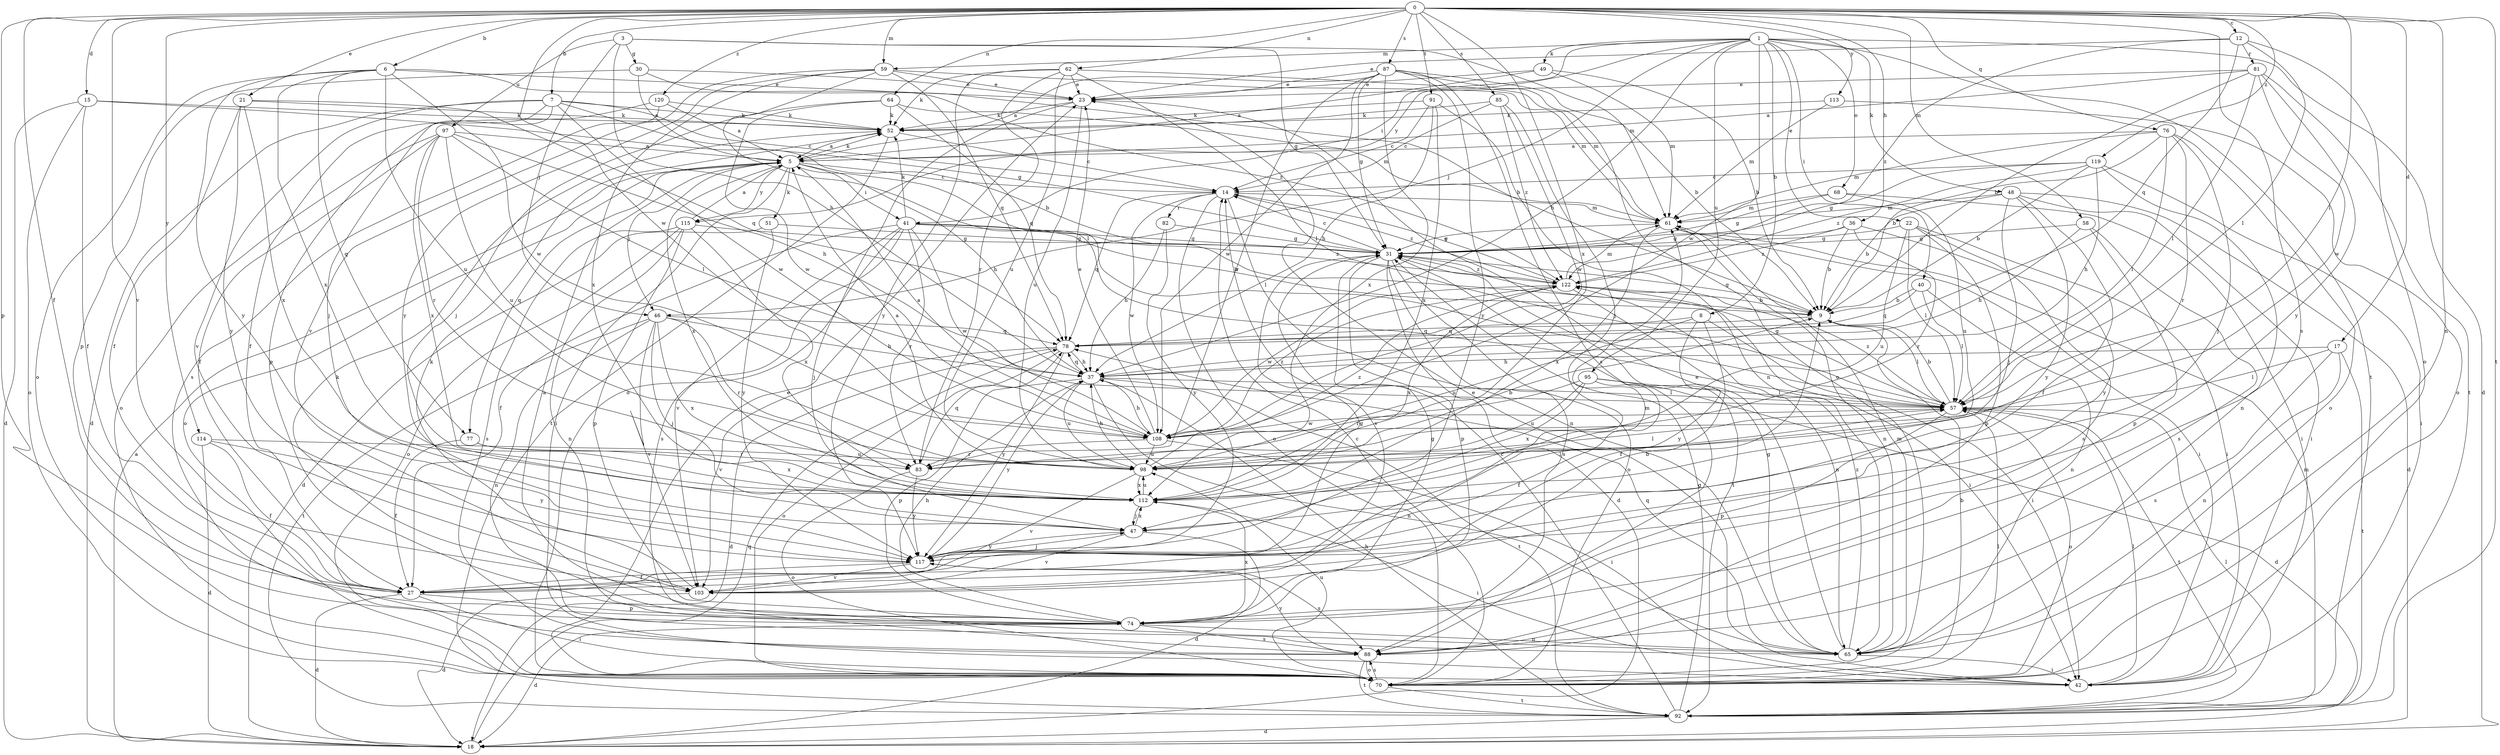 strict digraph  {
0;
1;
3;
5;
6;
7;
8;
9;
12;
14;
15;
17;
18;
21;
22;
23;
27;
30;
31;
36;
37;
40;
41;
42;
46;
47;
48;
49;
51;
52;
57;
58;
59;
61;
62;
64;
65;
68;
70;
74;
76;
77;
78;
81;
82;
83;
85;
87;
88;
91;
92;
95;
97;
98;
103;
108;
112;
113;
114;
115;
117;
119;
120;
122;
0 -> 6  [label=b];
0 -> 7  [label=b];
0 -> 12  [label=c];
0 -> 15  [label=d];
0 -> 17  [label=d];
0 -> 21  [label=e];
0 -> 27  [label=f];
0 -> 36  [label=h];
0 -> 57  [label=l];
0 -> 58  [label=m];
0 -> 59  [label=m];
0 -> 62  [label=n];
0 -> 64  [label=n];
0 -> 65  [label=n];
0 -> 74  [label=p];
0 -> 76  [label=q];
0 -> 85  [label=s];
0 -> 87  [label=s];
0 -> 88  [label=s];
0 -> 91  [label=t];
0 -> 92  [label=t];
0 -> 103  [label=v];
0 -> 108  [label=w];
0 -> 112  [label=x];
0 -> 113  [label=y];
0 -> 114  [label=y];
0 -> 119  [label=z];
0 -> 120  [label=z];
1 -> 8  [label=b];
1 -> 18  [label=d];
1 -> 22  [label=e];
1 -> 37  [label=h];
1 -> 40  [label=i];
1 -> 41  [label=i];
1 -> 46  [label=j];
1 -> 48  [label=k];
1 -> 49  [label=k];
1 -> 59  [label=m];
1 -> 68  [label=o];
1 -> 92  [label=t];
1 -> 95  [label=u];
1 -> 108  [label=w];
1 -> 115  [label=y];
3 -> 30  [label=g];
3 -> 31  [label=g];
3 -> 37  [label=h];
3 -> 46  [label=j];
3 -> 61  [label=m];
3 -> 97  [label=u];
5 -> 14  [label=c];
5 -> 37  [label=h];
5 -> 41  [label=i];
5 -> 42  [label=i];
5 -> 46  [label=j];
5 -> 51  [label=k];
5 -> 52  [label=k];
5 -> 57  [label=l];
5 -> 70  [label=o];
5 -> 77  [label=q];
5 -> 112  [label=x];
5 -> 115  [label=y];
6 -> 23  [label=e];
6 -> 70  [label=o];
6 -> 77  [label=q];
6 -> 98  [label=u];
6 -> 108  [label=w];
6 -> 112  [label=x];
6 -> 117  [label=y];
6 -> 122  [label=z];
7 -> 14  [label=c];
7 -> 18  [label=d];
7 -> 27  [label=f];
7 -> 31  [label=g];
7 -> 47  [label=j];
7 -> 52  [label=k];
7 -> 103  [label=v];
7 -> 108  [label=w];
8 -> 27  [label=f];
8 -> 42  [label=i];
8 -> 78  [label=q];
8 -> 98  [label=u];
8 -> 117  [label=y];
9 -> 31  [label=g];
9 -> 57  [label=l];
9 -> 78  [label=q];
12 -> 23  [label=e];
12 -> 57  [label=l];
12 -> 70  [label=o];
12 -> 78  [label=q];
12 -> 81  [label=r];
12 -> 122  [label=z];
14 -> 61  [label=m];
14 -> 65  [label=n];
14 -> 70  [label=o];
14 -> 78  [label=q];
14 -> 82  [label=r];
14 -> 108  [label=w];
14 -> 122  [label=z];
15 -> 9  [label=b];
15 -> 18  [label=d];
15 -> 27  [label=f];
15 -> 52  [label=k];
15 -> 70  [label=o];
17 -> 37  [label=h];
17 -> 57  [label=l];
17 -> 65  [label=n];
17 -> 88  [label=s];
17 -> 92  [label=t];
18 -> 5  [label=a];
18 -> 78  [label=q];
21 -> 27  [label=f];
21 -> 52  [label=k];
21 -> 78  [label=q];
21 -> 112  [label=x];
21 -> 117  [label=y];
22 -> 31  [label=g];
22 -> 42  [label=i];
22 -> 57  [label=l];
22 -> 74  [label=p];
22 -> 88  [label=s];
22 -> 98  [label=u];
23 -> 52  [label=k];
23 -> 70  [label=o];
23 -> 98  [label=u];
27 -> 18  [label=d];
27 -> 31  [label=g];
27 -> 42  [label=i];
27 -> 74  [label=p];
30 -> 5  [label=a];
30 -> 9  [label=b];
30 -> 23  [label=e];
30 -> 74  [label=p];
31 -> 14  [label=c];
31 -> 18  [label=d];
31 -> 70  [label=o];
31 -> 74  [label=p];
31 -> 88  [label=s];
31 -> 92  [label=t];
31 -> 103  [label=v];
31 -> 122  [label=z];
36 -> 9  [label=b];
36 -> 31  [label=g];
36 -> 83  [label=r];
36 -> 117  [label=y];
36 -> 122  [label=z];
37 -> 57  [label=l];
37 -> 65  [label=n];
37 -> 74  [label=p];
37 -> 78  [label=q];
37 -> 92  [label=t];
37 -> 98  [label=u];
37 -> 117  [label=y];
40 -> 9  [label=b];
40 -> 57  [label=l];
40 -> 65  [label=n];
40 -> 78  [label=q];
41 -> 9  [label=b];
41 -> 27  [label=f];
41 -> 31  [label=g];
41 -> 47  [label=j];
41 -> 52  [label=k];
41 -> 83  [label=r];
41 -> 88  [label=s];
41 -> 103  [label=v];
41 -> 108  [label=w];
41 -> 122  [label=z];
42 -> 23  [label=e];
42 -> 57  [label=l];
46 -> 37  [label=h];
46 -> 47  [label=j];
46 -> 65  [label=n];
46 -> 78  [label=q];
46 -> 83  [label=r];
46 -> 92  [label=t];
46 -> 103  [label=v];
46 -> 112  [label=x];
47 -> 18  [label=d];
47 -> 103  [label=v];
47 -> 112  [label=x];
47 -> 117  [label=y];
48 -> 9  [label=b];
48 -> 18  [label=d];
48 -> 27  [label=f];
48 -> 42  [label=i];
48 -> 47  [label=j];
48 -> 61  [label=m];
48 -> 117  [label=y];
49 -> 5  [label=a];
49 -> 9  [label=b];
49 -> 23  [label=e];
49 -> 61  [label=m];
51 -> 18  [label=d];
51 -> 31  [label=g];
51 -> 117  [label=y];
52 -> 5  [label=a];
52 -> 14  [label=c];
52 -> 92  [label=t];
57 -> 9  [label=b];
57 -> 31  [label=g];
57 -> 70  [label=o];
57 -> 74  [label=p];
57 -> 92  [label=t];
57 -> 108  [label=w];
57 -> 122  [label=z];
58 -> 31  [label=g];
58 -> 37  [label=h];
58 -> 74  [label=p];
58 -> 88  [label=s];
59 -> 23  [label=e];
59 -> 57  [label=l];
59 -> 61  [label=m];
59 -> 78  [label=q];
59 -> 103  [label=v];
59 -> 112  [label=x];
59 -> 117  [label=y];
61 -> 31  [label=g];
61 -> 42  [label=i];
61 -> 65  [label=n];
61 -> 112  [label=x];
62 -> 23  [label=e];
62 -> 52  [label=k];
62 -> 57  [label=l];
62 -> 61  [label=m];
62 -> 83  [label=r];
62 -> 98  [label=u];
62 -> 117  [label=y];
64 -> 47  [label=j];
64 -> 52  [label=k];
64 -> 61  [label=m];
64 -> 78  [label=q];
64 -> 108  [label=w];
65 -> 23  [label=e];
65 -> 31  [label=g];
65 -> 42  [label=i];
65 -> 61  [label=m];
65 -> 78  [label=q];
65 -> 122  [label=z];
68 -> 31  [label=g];
68 -> 42  [label=i];
68 -> 61  [label=m];
68 -> 98  [label=u];
70 -> 9  [label=b];
70 -> 14  [label=c];
70 -> 23  [label=e];
70 -> 57  [label=l];
70 -> 88  [label=s];
70 -> 92  [label=t];
70 -> 98  [label=u];
74 -> 5  [label=a];
74 -> 18  [label=d];
74 -> 31  [label=g];
74 -> 37  [label=h];
74 -> 52  [label=k];
74 -> 65  [label=n];
74 -> 88  [label=s];
74 -> 112  [label=x];
76 -> 5  [label=a];
76 -> 9  [label=b];
76 -> 47  [label=j];
76 -> 57  [label=l];
76 -> 61  [label=m];
76 -> 70  [label=o];
76 -> 83  [label=r];
77 -> 27  [label=f];
77 -> 83  [label=r];
77 -> 112  [label=x];
78 -> 18  [label=d];
78 -> 37  [label=h];
78 -> 70  [label=o];
78 -> 103  [label=v];
78 -> 117  [label=y];
81 -> 5  [label=a];
81 -> 9  [label=b];
81 -> 23  [label=e];
81 -> 57  [label=l];
81 -> 92  [label=t];
81 -> 108  [label=w];
81 -> 117  [label=y];
82 -> 31  [label=g];
82 -> 37  [label=h];
82 -> 117  [label=y];
83 -> 70  [label=o];
83 -> 78  [label=q];
83 -> 117  [label=y];
85 -> 14  [label=c];
85 -> 47  [label=j];
85 -> 52  [label=k];
85 -> 108  [label=w];
85 -> 122  [label=z];
87 -> 5  [label=a];
87 -> 9  [label=b];
87 -> 23  [label=e];
87 -> 31  [label=g];
87 -> 70  [label=o];
87 -> 83  [label=r];
87 -> 88  [label=s];
87 -> 108  [label=w];
87 -> 112  [label=x];
87 -> 117  [label=y];
88 -> 70  [label=o];
88 -> 92  [label=t];
88 -> 117  [label=y];
91 -> 14  [label=c];
91 -> 37  [label=h];
91 -> 52  [label=k];
91 -> 65  [label=n];
91 -> 112  [label=x];
92 -> 14  [label=c];
92 -> 18  [label=d];
92 -> 31  [label=g];
92 -> 37  [label=h];
92 -> 57  [label=l];
92 -> 61  [label=m];
95 -> 18  [label=d];
95 -> 27  [label=f];
95 -> 57  [label=l];
95 -> 83  [label=r];
95 -> 98  [label=u];
95 -> 112  [label=x];
97 -> 5  [label=a];
97 -> 27  [label=f];
97 -> 37  [label=h];
97 -> 57  [label=l];
97 -> 70  [label=o];
97 -> 83  [label=r];
97 -> 98  [label=u];
97 -> 112  [label=x];
98 -> 5  [label=a];
98 -> 9  [label=b];
98 -> 37  [label=h];
98 -> 57  [label=l];
98 -> 103  [label=v];
98 -> 112  [label=x];
98 -> 122  [label=z];
103 -> 9  [label=b];
103 -> 18  [label=d];
103 -> 52  [label=k];
103 -> 61  [label=m];
108 -> 5  [label=a];
108 -> 23  [label=e];
108 -> 37  [label=h];
108 -> 42  [label=i];
108 -> 83  [label=r];
108 -> 98  [label=u];
108 -> 122  [label=z];
112 -> 42  [label=i];
112 -> 47  [label=j];
112 -> 57  [label=l];
112 -> 98  [label=u];
113 -> 52  [label=k];
113 -> 61  [label=m];
113 -> 70  [label=o];
114 -> 18  [label=d];
114 -> 27  [label=f];
114 -> 98  [label=u];
114 -> 117  [label=y];
115 -> 5  [label=a];
115 -> 31  [label=g];
115 -> 65  [label=n];
115 -> 70  [label=o];
115 -> 74  [label=p];
115 -> 88  [label=s];
115 -> 112  [label=x];
117 -> 27  [label=f];
117 -> 47  [label=j];
117 -> 88  [label=s];
117 -> 103  [label=v];
119 -> 9  [label=b];
119 -> 14  [label=c];
119 -> 31  [label=g];
119 -> 37  [label=h];
119 -> 42  [label=i];
119 -> 65  [label=n];
119 -> 122  [label=z];
120 -> 5  [label=a];
120 -> 52  [label=k];
120 -> 74  [label=p];
120 -> 88  [label=s];
122 -> 9  [label=b];
122 -> 14  [label=c];
122 -> 42  [label=i];
122 -> 61  [label=m];
122 -> 65  [label=n];
122 -> 108  [label=w];
122 -> 112  [label=x];
}
